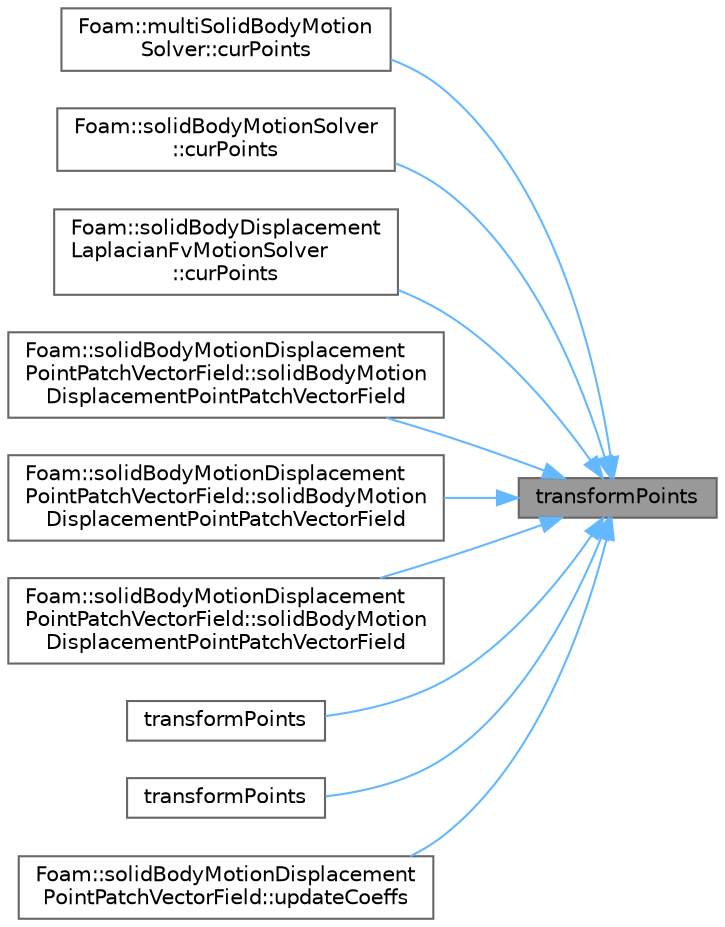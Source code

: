 digraph "transformPoints"
{
 // LATEX_PDF_SIZE
  bgcolor="transparent";
  edge [fontname=Helvetica,fontsize=10,labelfontname=Helvetica,labelfontsize=10];
  node [fontname=Helvetica,fontsize=10,shape=box,height=0.2,width=0.4];
  rankdir="RL";
  Node1 [id="Node000001",label="transformPoints",height=0.2,width=0.4,color="gray40", fillcolor="grey60", style="filled", fontcolor="black",tooltip=" "];
  Node1 -> Node2 [id="edge1_Node000001_Node000002",dir="back",color="steelblue1",style="solid",tooltip=" "];
  Node2 [id="Node000002",label="Foam::multiSolidBodyMotion\lSolver::curPoints",height=0.2,width=0.4,color="grey40", fillcolor="white", style="filled",URL="$classFoam_1_1multiSolidBodyMotionSolver.html#a1996b85ae62abe724454832e65fdbfa4",tooltip=" "];
  Node1 -> Node3 [id="edge2_Node000001_Node000003",dir="back",color="steelblue1",style="solid",tooltip=" "];
  Node3 [id="Node000003",label="Foam::solidBodyMotionSolver\l::curPoints",height=0.2,width=0.4,color="grey40", fillcolor="white", style="filled",URL="$classFoam_1_1solidBodyMotionSolver.html#a1996b85ae62abe724454832e65fdbfa4",tooltip=" "];
  Node1 -> Node4 [id="edge3_Node000001_Node000004",dir="back",color="steelblue1",style="solid",tooltip=" "];
  Node4 [id="Node000004",label="Foam::solidBodyDisplacement\lLaplacianFvMotionSolver\l::curPoints",height=0.2,width=0.4,color="grey40", fillcolor="white", style="filled",URL="$classFoam_1_1solidBodyDisplacementLaplacianFvMotionSolver.html#a1996b85ae62abe724454832e65fdbfa4",tooltip=" "];
  Node1 -> Node5 [id="edge4_Node000001_Node000005",dir="back",color="steelblue1",style="solid",tooltip=" "];
  Node5 [id="Node000005",label="Foam::solidBodyMotionDisplacement\lPointPatchVectorField::solidBodyMotion\lDisplacementPointPatchVectorField",height=0.2,width=0.4,color="grey40", fillcolor="white", style="filled",URL="$classFoam_1_1solidBodyMotionDisplacementPointPatchVectorField.html#af3007cc2ca753112600f8d272e8841ca",tooltip=" "];
  Node1 -> Node6 [id="edge5_Node000001_Node000006",dir="back",color="steelblue1",style="solid",tooltip=" "];
  Node6 [id="Node000006",label="Foam::solidBodyMotionDisplacement\lPointPatchVectorField::solidBodyMotion\lDisplacementPointPatchVectorField",height=0.2,width=0.4,color="grey40", fillcolor="white", style="filled",URL="$classFoam_1_1solidBodyMotionDisplacementPointPatchVectorField.html#a72c14747e2c865b495cfea2d98e5fa29",tooltip=" "];
  Node1 -> Node7 [id="edge6_Node000001_Node000007",dir="back",color="steelblue1",style="solid",tooltip=" "];
  Node7 [id="Node000007",label="Foam::solidBodyMotionDisplacement\lPointPatchVectorField::solidBodyMotion\lDisplacementPointPatchVectorField",height=0.2,width=0.4,color="grey40", fillcolor="white", style="filled",URL="$classFoam_1_1solidBodyMotionDisplacementPointPatchVectorField.html#a1ad720cfb500c1f324b41d5409dea96c",tooltip=" "];
  Node1 -> Node8 [id="edge7_Node000001_Node000008",dir="back",color="steelblue1",style="solid",tooltip=" "];
  Node8 [id="Node000008",label="transformPoints",height=0.2,width=0.4,color="grey40", fillcolor="white", style="filled",URL="$namespaceFoam.html#ae4bb799a368cd51b9305c30acbf3c485",tooltip=" "];
  Node1 -> Node9 [id="edge8_Node000001_Node000009",dir="back",color="steelblue1",style="solid",tooltip=" "];
  Node9 [id="Node000009",label="transformPoints",height=0.2,width=0.4,color="grey40", fillcolor="white", style="filled",URL="$namespaceFoam.html#a732a8e7f8daeb55551776a0a4840aa2d",tooltip=" "];
  Node1 -> Node10 [id="edge9_Node000001_Node000010",dir="back",color="steelblue1",style="solid",tooltip=" "];
  Node10 [id="Node000010",label="Foam::solidBodyMotionDisplacement\lPointPatchVectorField::updateCoeffs",height=0.2,width=0.4,color="grey40", fillcolor="white", style="filled",URL="$classFoam_1_1solidBodyMotionDisplacementPointPatchVectorField.html#a7e24eafac629d3733181cd942d4c902f",tooltip=" "];
}
